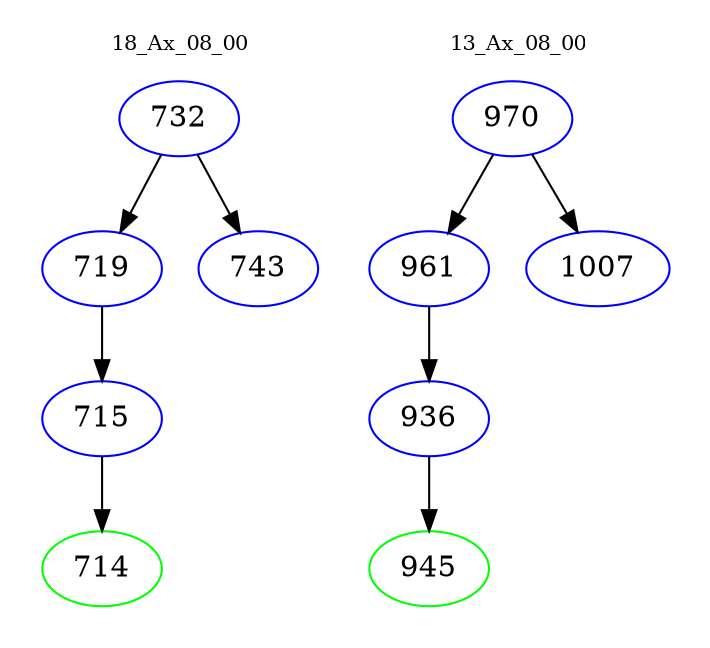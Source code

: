 digraph{
subgraph cluster_0 {
color = white
label = "18_Ax_08_00";
fontsize=10;
T0_732 [label="732", color="blue"]
T0_732 -> T0_719 [color="black"]
T0_719 [label="719", color="blue"]
T0_719 -> T0_715 [color="black"]
T0_715 [label="715", color="blue"]
T0_715 -> T0_714 [color="black"]
T0_714 [label="714", color="green"]
T0_732 -> T0_743 [color="black"]
T0_743 [label="743", color="blue"]
}
subgraph cluster_1 {
color = white
label = "13_Ax_08_00";
fontsize=10;
T1_970 [label="970", color="blue"]
T1_970 -> T1_961 [color="black"]
T1_961 [label="961", color="blue"]
T1_961 -> T1_936 [color="black"]
T1_936 [label="936", color="blue"]
T1_936 -> T1_945 [color="black"]
T1_945 [label="945", color="green"]
T1_970 -> T1_1007 [color="black"]
T1_1007 [label="1007", color="blue"]
}
}
